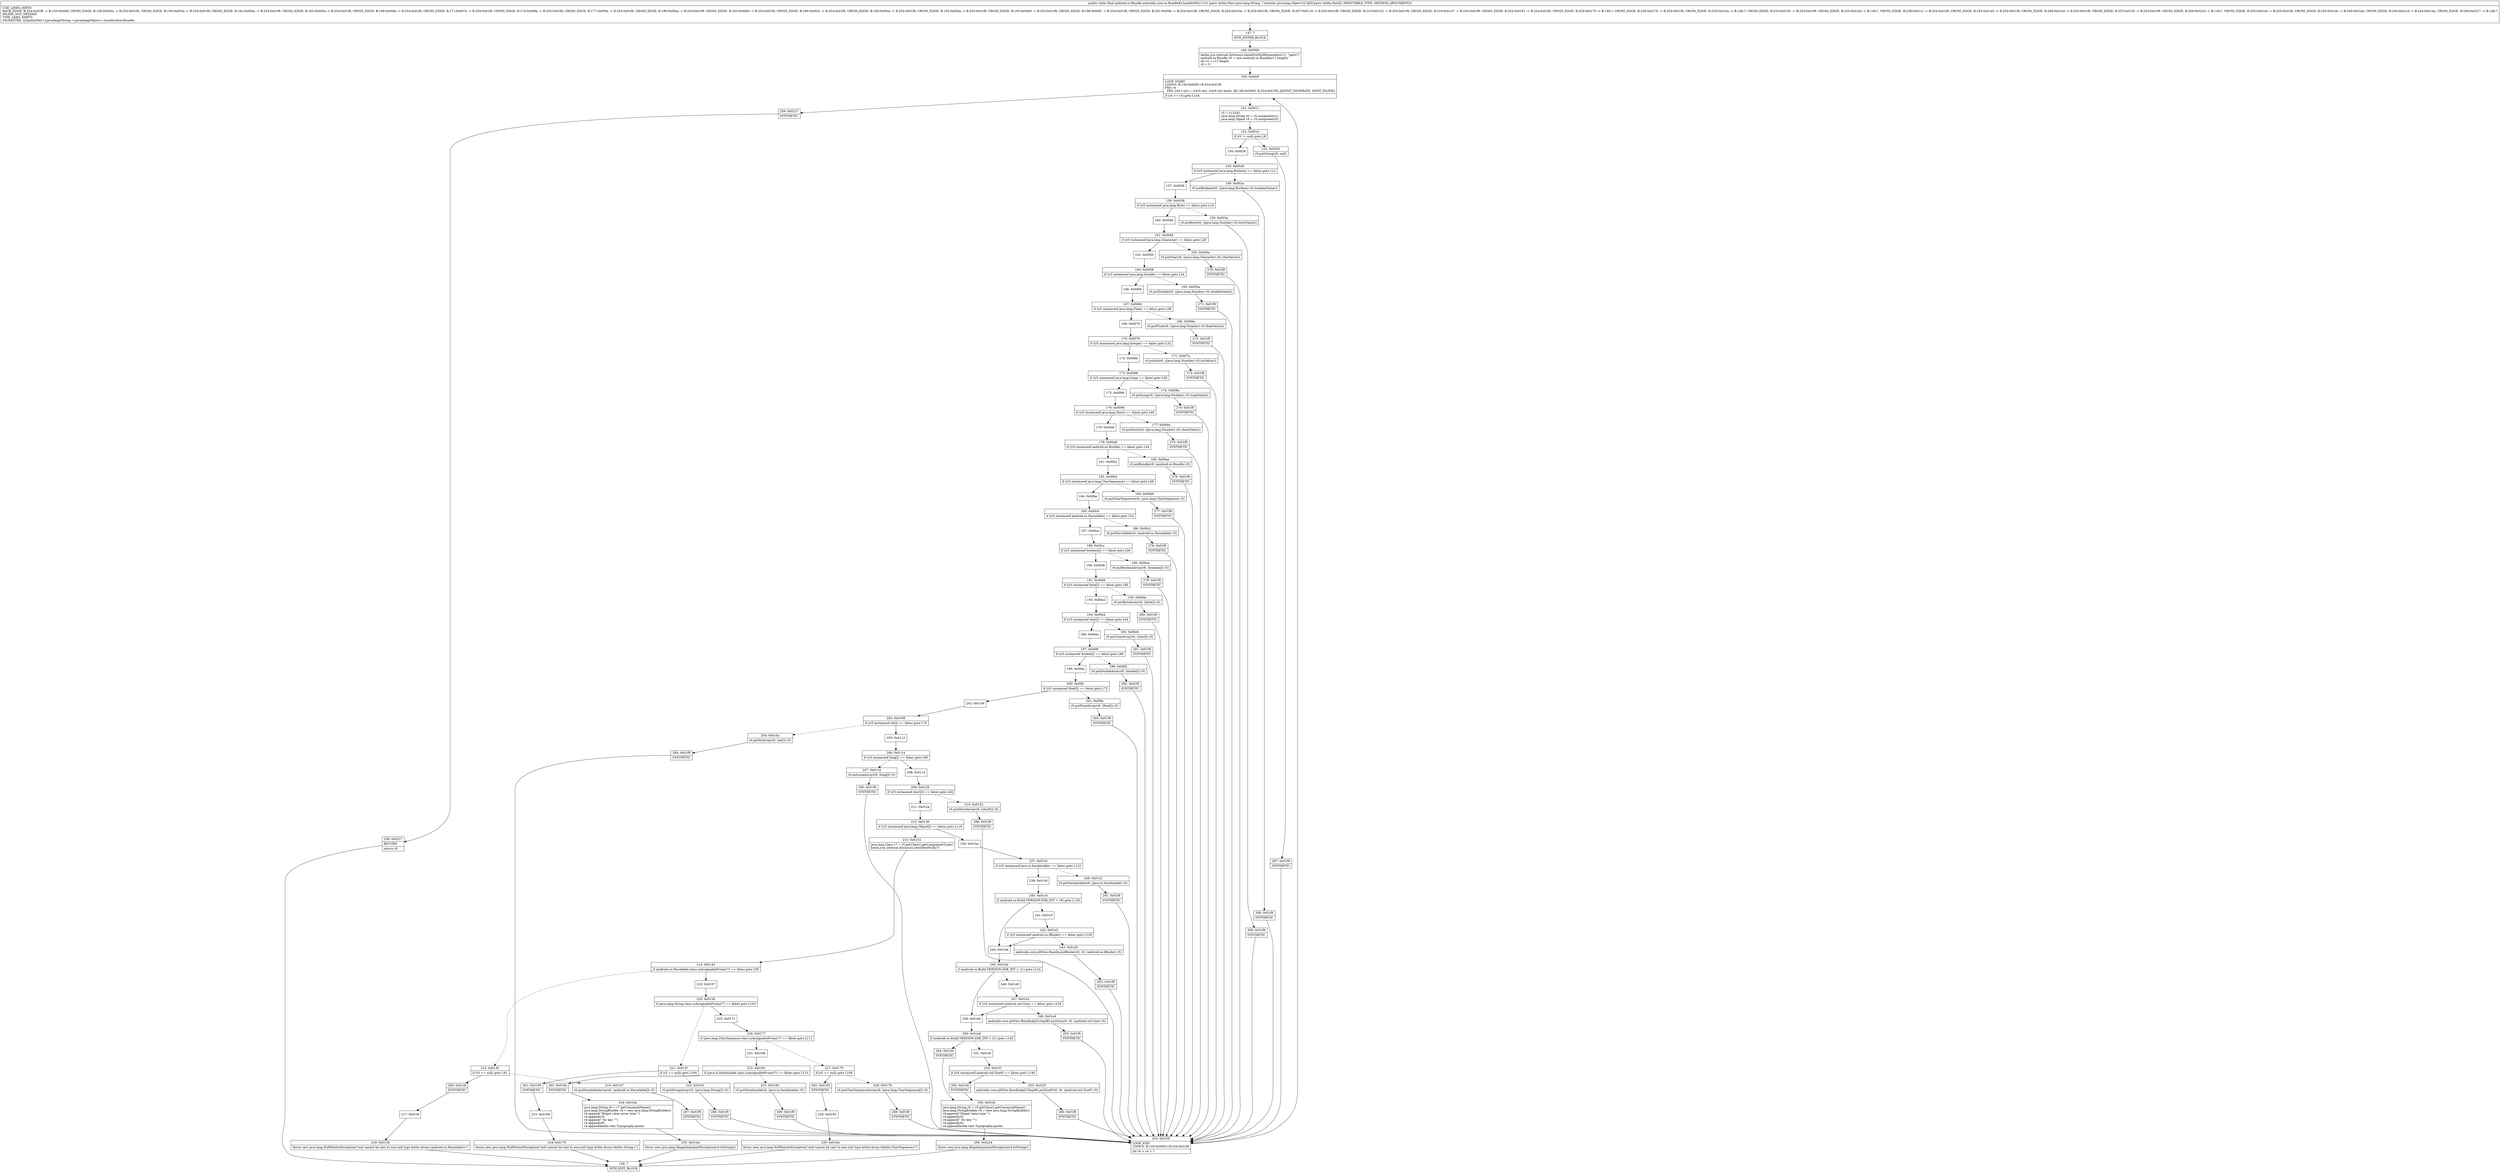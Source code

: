 digraph "CFG forandroidx.core.os.BundleKt.bundleOf([Lkotlin\/Pair;)Landroid\/os\/Bundle;" {
Node_147 [shape=record,label="{147\:\ ?|MTH_ENTER_BLOCK\l}"];
Node_149 [shape=record,label="{149\:\ 0x0000|kotlin.jvm.internal.Intrinsics.checkNotNullParameter(r11, \"pairs\")\landroid.os.Bundle r0 = new android.os.Bundle(r11.length)\lint r3 = r11.length\lr4 = 0\l}"];
Node_150 [shape=record,label="{150\:\ 0x000f|LOOP_START\lLOOP:0: B:150:0x000f\-\>B:254:0x01f9\lPHI: r4 \l  PHI: (r4v1 int) = (r4v0 int), (r4v6 int) binds: [B:149:0x0000, B:254:0x01f9] A[DONT_GENERATE, DONT_INLINE]\l|if (r4 \>= r3) goto L144\l}"];
Node_151 [shape=record,label="{151\:\ 0x0011|r5 = r11[r4]\ljava.lang.String r6 = r5.component1()\ljava.lang.Object r5 = r5.component2()\l}"];
Node_152 [shape=record,label="{152\:\ 0x001e|if (r5 != null) goto L8\l}"];
Node_153 [shape=record,label="{153\:\ 0x0020|r0.putString(r6, null)\l}"];
Node_267 [shape=record,label="{267\:\ 0x01f9|SYNTHETIC\l}"];
Node_254 [shape=record,label="{254\:\ 0x01f9|LOOP_END\lLOOP:0: B:150:0x000f\-\>B:254:0x01f9\l|int r4 = r4 + 1\l}"];
Node_154 [shape=record,label="{154\:\ 0x0026}"];
Node_155 [shape=record,label="{155\:\ 0x0028|if ((r5 instanceof java.lang.Boolean) == false) goto L12\l}"];
Node_156 [shape=record,label="{156\:\ 0x002a|r0.putBoolean(r6, ((java.lang.Boolean) r5).booleanValue())\l}"];
Node_268 [shape=record,label="{268\:\ 0x01f9|SYNTHETIC\l}"];
Node_157 [shape=record,label="{157\:\ 0x0036}"];
Node_158 [shape=record,label="{158\:\ 0x0038|if ((r5 instanceof java.lang.Byte) == false) goto L16\l}"];
Node_159 [shape=record,label="{159\:\ 0x003a|r0.putByte(r6, ((java.lang.Number) r5).byteValue())\l}"];
Node_269 [shape=record,label="{269\:\ 0x01f9|SYNTHETIC\l}"];
Node_160 [shape=record,label="{160\:\ 0x0046}"];
Node_161 [shape=record,label="{161\:\ 0x0048|if ((r5 instanceof java.lang.Character) == false) goto L20\l}"];
Node_162 [shape=record,label="{162\:\ 0x004a|r0.putChar(r6, ((java.lang.Character) r5).charValue())\l}"];
Node_270 [shape=record,label="{270\:\ 0x01f9|SYNTHETIC\l}"];
Node_163 [shape=record,label="{163\:\ 0x0056}"];
Node_164 [shape=record,label="{164\:\ 0x0058|if ((r5 instanceof java.lang.Double) == false) goto L24\l}"];
Node_165 [shape=record,label="{165\:\ 0x005a|r0.putDouble(r6, ((java.lang.Number) r5).doubleValue())\l}"];
Node_271 [shape=record,label="{271\:\ 0x01f9|SYNTHETIC\l}"];
Node_166 [shape=record,label="{166\:\ 0x0066}"];
Node_167 [shape=record,label="{167\:\ 0x0068|if ((r5 instanceof java.lang.Float) == false) goto L28\l}"];
Node_168 [shape=record,label="{168\:\ 0x006a|r0.putFloat(r6, ((java.lang.Number) r5).floatValue())\l}"];
Node_272 [shape=record,label="{272\:\ 0x01f9|SYNTHETIC\l}"];
Node_169 [shape=record,label="{169\:\ 0x0076}"];
Node_170 [shape=record,label="{170\:\ 0x0078|if ((r5 instanceof java.lang.Integer) == false) goto L32\l}"];
Node_171 [shape=record,label="{171\:\ 0x007a|r0.putInt(r6, ((java.lang.Number) r5).intValue())\l}"];
Node_273 [shape=record,label="{273\:\ 0x01f9|SYNTHETIC\l}"];
Node_172 [shape=record,label="{172\:\ 0x0086}"];
Node_173 [shape=record,label="{173\:\ 0x0088|if ((r5 instanceof java.lang.Long) == false) goto L36\l}"];
Node_174 [shape=record,label="{174\:\ 0x008a|r0.putLong(r6, ((java.lang.Number) r5).longValue())\l}"];
Node_274 [shape=record,label="{274\:\ 0x01f9|SYNTHETIC\l}"];
Node_175 [shape=record,label="{175\:\ 0x0096}"];
Node_176 [shape=record,label="{176\:\ 0x0098|if ((r5 instanceof java.lang.Short) == false) goto L40\l}"];
Node_177 [shape=record,label="{177\:\ 0x009a|r0.putShort(r6, ((java.lang.Number) r5).shortValue())\l}"];
Node_275 [shape=record,label="{275\:\ 0x01f9|SYNTHETIC\l}"];
Node_178 [shape=record,label="{178\:\ 0x00a6}"];
Node_179 [shape=record,label="{179\:\ 0x00a8|if ((r5 instanceof android.os.Bundle) == false) goto L44\l}"];
Node_180 [shape=record,label="{180\:\ 0x00aa|r0.putBundle(r6, (android.os.Bundle) r5)\l}"];
Node_276 [shape=record,label="{276\:\ 0x01f9|SYNTHETIC\l}"];
Node_181 [shape=record,label="{181\:\ 0x00b2}"];
Node_182 [shape=record,label="{182\:\ 0x00b4|if ((r5 instanceof java.lang.CharSequence) == false) goto L48\l}"];
Node_183 [shape=record,label="{183\:\ 0x00b6|r0.putCharSequence(r6, (java.lang.CharSequence) r5)\l}"];
Node_277 [shape=record,label="{277\:\ 0x01f9|SYNTHETIC\l}"];
Node_184 [shape=record,label="{184\:\ 0x00be}"];
Node_185 [shape=record,label="{185\:\ 0x00c0|if ((r5 instanceof android.os.Parcelable) == false) goto L52\l}"];
Node_186 [shape=record,label="{186\:\ 0x00c2|r0.putParcelable(r6, (android.os.Parcelable) r5)\l}"];
Node_278 [shape=record,label="{278\:\ 0x01f9|SYNTHETIC\l}"];
Node_187 [shape=record,label="{187\:\ 0x00ca}"];
Node_188 [shape=record,label="{188\:\ 0x00cc|if ((r5 instanceof boolean[]) == false) goto L56\l}"];
Node_189 [shape=record,label="{189\:\ 0x00ce|r0.putBooleanArray(r6, (boolean[]) r5)\l}"];
Node_279 [shape=record,label="{279\:\ 0x01f9|SYNTHETIC\l}"];
Node_190 [shape=record,label="{190\:\ 0x00d6}"];
Node_191 [shape=record,label="{191\:\ 0x00d8|if ((r5 instanceof byte[]) == false) goto L60\l}"];
Node_192 [shape=record,label="{192\:\ 0x00da|r0.putByteArray(r6, (byte[]) r5)\l}"];
Node_280 [shape=record,label="{280\:\ 0x01f9|SYNTHETIC\l}"];
Node_193 [shape=record,label="{193\:\ 0x00e2}"];
Node_194 [shape=record,label="{194\:\ 0x00e4|if ((r5 instanceof char[]) == false) goto L64\l}"];
Node_195 [shape=record,label="{195\:\ 0x00e6|r0.putCharArray(r6, (char[]) r5)\l}"];
Node_281 [shape=record,label="{281\:\ 0x01f9|SYNTHETIC\l}"];
Node_196 [shape=record,label="{196\:\ 0x00ee}"];
Node_197 [shape=record,label="{197\:\ 0x00f0|if ((r5 instanceof double[]) == false) goto L68\l}"];
Node_198 [shape=record,label="{198\:\ 0x00f2|r0.putDoubleArray(r6, (double[]) r5)\l}"];
Node_282 [shape=record,label="{282\:\ 0x01f9|SYNTHETIC\l}"];
Node_199 [shape=record,label="{199\:\ 0x00fa}"];
Node_200 [shape=record,label="{200\:\ 0x00fc|if ((r5 instanceof float[]) == false) goto L72\l}"];
Node_201 [shape=record,label="{201\:\ 0x00fe|r0.putFloatArray(r6, (float[]) r5)\l}"];
Node_283 [shape=record,label="{283\:\ 0x01f9|SYNTHETIC\l}"];
Node_202 [shape=record,label="{202\:\ 0x0106}"];
Node_203 [shape=record,label="{203\:\ 0x0108|if ((r5 instanceof int[]) == false) goto L76\l}"];
Node_204 [shape=record,label="{204\:\ 0x010a|r0.putIntArray(r6, (int[]) r5)\l}"];
Node_284 [shape=record,label="{284\:\ 0x01f9|SYNTHETIC\l}"];
Node_205 [shape=record,label="{205\:\ 0x0112}"];
Node_206 [shape=record,label="{206\:\ 0x0114|if ((r5 instanceof long[]) == false) goto L80\l}"];
Node_207 [shape=record,label="{207\:\ 0x0116|r0.putLongArray(r6, (long[]) r5)\l}"];
Node_285 [shape=record,label="{285\:\ 0x01f9|SYNTHETIC\l}"];
Node_208 [shape=record,label="{208\:\ 0x011e}"];
Node_209 [shape=record,label="{209\:\ 0x0120|if ((r5 instanceof short[]) == false) goto L84\l}"];
Node_210 [shape=record,label="{210\:\ 0x0122|r0.putShortArray(r6, (short[]) r5)\l}"];
Node_286 [shape=record,label="{286\:\ 0x01f9|SYNTHETIC\l}"];
Node_211 [shape=record,label="{211\:\ 0x012a}"];
Node_212 [shape=record,label="{212\:\ 0x0130|if ((r5 instanceof java.lang.Object[]) == false) goto L118\l}"];
Node_213 [shape=record,label="{213\:\ 0x0132|java.lang.Class r7 = r5.getClass().getComponentType()\lkotlin.jvm.internal.Intrinsics.checkNotNull(r7)\l}"];
Node_214 [shape=record,label="{214\:\ 0x0143|if (android.os.Parcelable.class.isAssignableFrom(r7) == false) goto L95\l}"];
Node_215 [shape=record,label="{215\:\ 0x0145|if (r5 == null) goto L91\l}"];
Node_216 [shape=record,label="{216\:\ 0x0147|r0.putParcelableArray(r6, (android.os.Parcelable[]) r5)\l}"];
Node_287 [shape=record,label="{287\:\ 0x01f9|SYNTHETIC\l}"];
Node_260 [shape=record,label="{260\:\ 0x014f|SYNTHETIC\l}"];
Node_217 [shape=record,label="{217\:\ 0x014f}"];
Node_218 [shape=record,label="{218\:\ 0x0156|throw new java.lang.NullPointerException(\"null cannot be cast to non\-null type kotlin.Array\<android.os.Parcelable\>\")\l}"];
Node_148 [shape=record,label="{148\:\ ?|MTH_EXIT_BLOCK\l}"];
Node_219 [shape=record,label="{219\:\ 0x0157}"];
Node_220 [shape=record,label="{220\:\ 0x015d|if (java.lang.String.class.isAssignableFrom(r7) == false) goto L103\l}"];
Node_221 [shape=record,label="{221\:\ 0x015f|if (r5 == null) goto L100\l}"];
Node_222 [shape=record,label="{222\:\ 0x0161|r0.putStringArray(r6, (java.lang.String[]) r5)\l}"];
Node_288 [shape=record,label="{288\:\ 0x01f9|SYNTHETIC\l}"];
Node_261 [shape=record,label="{261\:\ 0x0169|SYNTHETIC\l}"];
Node_223 [shape=record,label="{223\:\ 0x0169}"];
Node_224 [shape=record,label="{224\:\ 0x0170|throw new java.lang.NullPointerException(\"null cannot be cast to non\-null type kotlin.Array\<kotlin.String\>\")\l}"];
Node_225 [shape=record,label="{225\:\ 0x0171}"];
Node_226 [shape=record,label="{226\:\ 0x0177|if (java.lang.CharSequence.class.isAssignableFrom(r7) == false) goto L111\l}"];
Node_227 [shape=record,label="{227\:\ 0x0179|if (r5 == null) goto L108\l}"];
Node_228 [shape=record,label="{228\:\ 0x017b|r0.putCharSequenceArray(r6, (java.lang.CharSequence[]) r5)\l}"];
Node_289 [shape=record,label="{289\:\ 0x01f9|SYNTHETIC\l}"];
Node_262 [shape=record,label="{262\:\ 0x0183|SYNTHETIC\l}"];
Node_229 [shape=record,label="{229\:\ 0x0183}"];
Node_230 [shape=record,label="{230\:\ 0x018a|throw new java.lang.NullPointerException(\"null cannot be cast to non\-null type kotlin.Array\<kotlin.CharSequence\>\")\l}"];
Node_231 [shape=record,label="{231\:\ 0x018b}"];
Node_232 [shape=record,label="{232\:\ 0x0191|if (java.io.Serializable.class.isAssignableFrom(r7) == false) goto L115\l}"];
Node_233 [shape=record,label="{233\:\ 0x0193|r0.putSerializable(r6, (java.io.Serializable) r5)\l}"];
Node_290 [shape=record,label="{290\:\ 0x01f9|SYNTHETIC\l}"];
Node_263 [shape=record,label="{263\:\ 0x019a|SYNTHETIC\l}"];
Node_234 [shape=record,label="{234\:\ 0x019a|java.lang.String r0 = r7.getCanonicalName()\ljava.lang.StringBuilder r4 = new java.lang.StringBuilder()\lr4.append(\"Illegal value array type \")\lr4.append(r0)\lr4.append(\" for key \"\")\lr4.append(r6)\lr4.append(kotlin.text.Typography.quote)\l}"];
Node_235 [shape=record,label="{235\:\ 0x01bd|throw new java.lang.IllegalArgumentException(r4.toString())\l}"];
Node_236 [shape=record,label="{236\:\ 0x01be}"];
Node_237 [shape=record,label="{237\:\ 0x01c0|if ((r5 instanceof java.io.Serializable) == false) goto L122\l}"];
Node_238 [shape=record,label="{238\:\ 0x01c2|r0.putSerializable(r6, (java.io.Serializable) r5)\l}"];
Node_291 [shape=record,label="{291\:\ 0x01f9|SYNTHETIC\l}"];
Node_239 [shape=record,label="{239\:\ 0x01c9}"];
Node_240 [shape=record,label="{240\:\ 0x01cd|if (android.os.Build.VERSION.SDK_INT \< 18) goto L128\l}"];
Node_241 [shape=record,label="{241\:\ 0x01cf}"];
Node_242 [shape=record,label="{242\:\ 0x01d1|if ((r5 instanceof android.os.IBinder) == false) goto L128\l}"];
Node_243 [shape=record,label="{243\:\ 0x01d3|androidx.core.p003os.Bundle.putBinder(r0, r6, (android.os.IBinder) r5)\l}"];
Node_292 [shape=record,label="{292\:\ 0x01f9|SYNTHETIC\l}"];
Node_244 [shape=record,label="{244\:\ 0x01da}"];
Node_245 [shape=record,label="{245\:\ 0x01de|if (android.os.Build.VERSION.SDK_INT \< 21) goto L134\l}"];
Node_246 [shape=record,label="{246\:\ 0x01e0}"];
Node_247 [shape=record,label="{247\:\ 0x01e2|if ((r5 instanceof android.util.Size) == false) goto L134\l}"];
Node_248 [shape=record,label="{248\:\ 0x01e4|androidx.core.p003os.BundleApi21ImplKt.putSize(r0, r6, (android.util.Size) r5)\l}"];
Node_293 [shape=record,label="{293\:\ 0x01f9|SYNTHETIC\l}"];
Node_249 [shape=record,label="{249\:\ 0x01eb}"];
Node_250 [shape=record,label="{250\:\ 0x01ed|if (android.os.Build.VERSION.SDK_INT \< 21) goto L143\l}"];
Node_251 [shape=record,label="{251\:\ 0x01ef}"];
Node_252 [shape=record,label="{252\:\ 0x01f1|if ((r5 instanceof android.util.SizeF) == false) goto L140\l}"];
Node_253 [shape=record,label="{253\:\ 0x01f3|androidx.core.p003os.BundleApi21ImplKt.putSizeF(r0, r6, (android.util.SizeF) r5)\l}"];
Node_266 [shape=record,label="{266\:\ 0x01f9|SYNTHETIC\l}"];
Node_265 [shape=record,label="{265\:\ 0x01fd|SYNTHETIC\l}"];
Node_255 [shape=record,label="{255\:\ 0x01fd|java.lang.String r0 = r5.getClass().getCanonicalName()\ljava.lang.StringBuilder r4 = new java.lang.StringBuilder()\lr4.append(\"Illegal value type \")\lr4.append(r0)\lr4.append(\" for key \"\")\lr4.append(r6)\lr4.append(kotlin.text.Typography.quote)\l}"];
Node_256 [shape=record,label="{256\:\ 0x0224|throw new java.lang.IllegalArgumentException(r4.toString())\l}"];
Node_264 [shape=record,label="{264\:\ 0x01fd|SYNTHETIC\l}"];
Node_259 [shape=record,label="{259\:\ 0x0227|SYNTHETIC\l}"];
Node_258 [shape=record,label="{258\:\ 0x0227|RETURN\l|return r0\l}"];
MethodNode[shape=record,label="{public static final android.os.Bundle androidx.core.os.BundleKt.bundleOf((r11v0 'pairs' kotlin.Pair\<java.lang.String, ? extends java.lang.Object\>[] A[D('pairs' kotlin.Pair[]), IMMUTABLE_TYPE, METHOD_ARGUMENT]))  | USE_LINES_HINTS\lBACK_EDGE: B:254:0x01f9 \-\> B:150:0x000f, CROSS_EDGE: B:156:0x002a \-\> B:254:0x01f9, CROSS_EDGE: B:159:0x003a \-\> B:254:0x01f9, CROSS_EDGE: B:162:0x004a \-\> B:254:0x01f9, CROSS_EDGE: B:165:0x005a \-\> B:254:0x01f9, CROSS_EDGE: B:168:0x006a \-\> B:254:0x01f9, CROSS_EDGE: B:171:0x007a \-\> B:254:0x01f9, CROSS_EDGE: B:174:0x008a \-\> B:254:0x01f9, CROSS_EDGE: B:177:0x009a \-\> B:254:0x01f9, CROSS_EDGE: B:180:0x00aa \-\> B:254:0x01f9, CROSS_EDGE: B:183:0x00b6 \-\> B:254:0x01f9, CROSS_EDGE: B:186:0x00c2 \-\> B:254:0x01f9, CROSS_EDGE: B:189:0x00ce \-\> B:254:0x01f9, CROSS_EDGE: B:192:0x00da \-\> B:254:0x01f9, CROSS_EDGE: B:195:0x00e6 \-\> B:254:0x01f9, CROSS_EDGE: B:198:0x00f2 \-\> B:254:0x01f9, CROSS_EDGE: B:201:0x00fe \-\> B:254:0x01f9, CROSS_EDGE: B:204:0x010a \-\> B:254:0x01f9, CROSS_EDGE: B:207:0x0116 \-\> B:254:0x01f9, CROSS_EDGE: B:210:0x0122 \-\> B:254:0x01f9, CROSS_EDGE: B:216:0x0147 \-\> B:254:0x01f9, CROSS_EDGE: B:222:0x0161 \-\> B:254:0x01f9, CROSS_EDGE: B:224:0x0170 \-\> B:148:?, CROSS_EDGE: B:228:0x017b \-\> B:254:0x01f9, CROSS_EDGE: B:230:0x018a \-\> B:148:?, CROSS_EDGE: B:233:0x0193 \-\> B:254:0x01f9, CROSS_EDGE: B:235:0x01bd \-\> B:148:?, CROSS_EDGE: B:238:0x01c2 \-\> B:254:0x01f9, CROSS_EDGE: B:243:0x01d3 \-\> B:254:0x01f9, CROSS_EDGE: B:248:0x01e4 \-\> B:254:0x01f9, CROSS_EDGE: B:253:0x01f3 \-\> B:254:0x01f9, CROSS_EDGE: B:256:0x0224 \-\> B:148:?, CROSS_EDGE: B:250:0x01ed \-\> B:255:0x01fd, CROSS_EDGE: B:245:0x01de \-\> B:249:0x01eb, CROSS_EDGE: B:240:0x01cd \-\> B:244:0x01da, CROSS_EDGE: B:258:0x0227 \-\> B:148:?\lINLINE_NOT_NEEDED\lTYPE_VARS: EMPTY\lSIGNATURE: ([Lkotlin\/Pair\<Ljava\/lang\/String;+Ljava\/lang\/Object;\>;)Landroid\/os\/Bundle;\l}"];
MethodNode -> Node_147;Node_147 -> Node_149;
Node_149 -> Node_150;
Node_150 -> Node_151[style=dashed];
Node_150 -> Node_259;
Node_151 -> Node_152;
Node_152 -> Node_153[style=dashed];
Node_152 -> Node_154;
Node_153 -> Node_267;
Node_267 -> Node_254;
Node_254 -> Node_150;
Node_154 -> Node_155;
Node_155 -> Node_156[style=dashed];
Node_155 -> Node_157;
Node_156 -> Node_268;
Node_268 -> Node_254;
Node_157 -> Node_158;
Node_158 -> Node_159[style=dashed];
Node_158 -> Node_160;
Node_159 -> Node_269;
Node_269 -> Node_254;
Node_160 -> Node_161;
Node_161 -> Node_162[style=dashed];
Node_161 -> Node_163;
Node_162 -> Node_270;
Node_270 -> Node_254;
Node_163 -> Node_164;
Node_164 -> Node_165[style=dashed];
Node_164 -> Node_166;
Node_165 -> Node_271;
Node_271 -> Node_254;
Node_166 -> Node_167;
Node_167 -> Node_168[style=dashed];
Node_167 -> Node_169;
Node_168 -> Node_272;
Node_272 -> Node_254;
Node_169 -> Node_170;
Node_170 -> Node_171[style=dashed];
Node_170 -> Node_172;
Node_171 -> Node_273;
Node_273 -> Node_254;
Node_172 -> Node_173;
Node_173 -> Node_174[style=dashed];
Node_173 -> Node_175;
Node_174 -> Node_274;
Node_274 -> Node_254;
Node_175 -> Node_176;
Node_176 -> Node_177[style=dashed];
Node_176 -> Node_178;
Node_177 -> Node_275;
Node_275 -> Node_254;
Node_178 -> Node_179;
Node_179 -> Node_180[style=dashed];
Node_179 -> Node_181;
Node_180 -> Node_276;
Node_276 -> Node_254;
Node_181 -> Node_182;
Node_182 -> Node_183[style=dashed];
Node_182 -> Node_184;
Node_183 -> Node_277;
Node_277 -> Node_254;
Node_184 -> Node_185;
Node_185 -> Node_186[style=dashed];
Node_185 -> Node_187;
Node_186 -> Node_278;
Node_278 -> Node_254;
Node_187 -> Node_188;
Node_188 -> Node_189[style=dashed];
Node_188 -> Node_190;
Node_189 -> Node_279;
Node_279 -> Node_254;
Node_190 -> Node_191;
Node_191 -> Node_192[style=dashed];
Node_191 -> Node_193;
Node_192 -> Node_280;
Node_280 -> Node_254;
Node_193 -> Node_194;
Node_194 -> Node_195[style=dashed];
Node_194 -> Node_196;
Node_195 -> Node_281;
Node_281 -> Node_254;
Node_196 -> Node_197;
Node_197 -> Node_198[style=dashed];
Node_197 -> Node_199;
Node_198 -> Node_282;
Node_282 -> Node_254;
Node_199 -> Node_200;
Node_200 -> Node_201[style=dashed];
Node_200 -> Node_202;
Node_201 -> Node_283;
Node_283 -> Node_254;
Node_202 -> Node_203;
Node_203 -> Node_204[style=dashed];
Node_203 -> Node_205;
Node_204 -> Node_284;
Node_284 -> Node_254;
Node_205 -> Node_206;
Node_206 -> Node_207[style=dashed];
Node_206 -> Node_208;
Node_207 -> Node_285;
Node_285 -> Node_254;
Node_208 -> Node_209;
Node_209 -> Node_210[style=dashed];
Node_209 -> Node_211;
Node_210 -> Node_286;
Node_286 -> Node_254;
Node_211 -> Node_212;
Node_212 -> Node_213[style=dashed];
Node_212 -> Node_236;
Node_213 -> Node_214;
Node_214 -> Node_215[style=dashed];
Node_214 -> Node_219;
Node_215 -> Node_216[style=dashed];
Node_215 -> Node_260;
Node_216 -> Node_287;
Node_287 -> Node_254;
Node_260 -> Node_217;
Node_217 -> Node_218;
Node_218 -> Node_148;
Node_219 -> Node_220;
Node_220 -> Node_221[style=dashed];
Node_220 -> Node_225;
Node_221 -> Node_222[style=dashed];
Node_221 -> Node_261;
Node_222 -> Node_288;
Node_288 -> Node_254;
Node_261 -> Node_223;
Node_223 -> Node_224;
Node_224 -> Node_148;
Node_225 -> Node_226;
Node_226 -> Node_227[style=dashed];
Node_226 -> Node_231;
Node_227 -> Node_228[style=dashed];
Node_227 -> Node_262;
Node_228 -> Node_289;
Node_289 -> Node_254;
Node_262 -> Node_229;
Node_229 -> Node_230;
Node_230 -> Node_148;
Node_231 -> Node_232;
Node_232 -> Node_233[style=dashed];
Node_232 -> Node_263;
Node_233 -> Node_290;
Node_290 -> Node_254;
Node_263 -> Node_234;
Node_234 -> Node_235;
Node_235 -> Node_148;
Node_236 -> Node_237;
Node_237 -> Node_238[style=dashed];
Node_237 -> Node_239;
Node_238 -> Node_291;
Node_291 -> Node_254;
Node_239 -> Node_240;
Node_240 -> Node_241[style=dashed];
Node_240 -> Node_244;
Node_241 -> Node_242;
Node_242 -> Node_243[style=dashed];
Node_242 -> Node_244;
Node_243 -> Node_292;
Node_292 -> Node_254;
Node_244 -> Node_245;
Node_245 -> Node_246[style=dashed];
Node_245 -> Node_249;
Node_246 -> Node_247;
Node_247 -> Node_248[style=dashed];
Node_247 -> Node_249;
Node_248 -> Node_293;
Node_293 -> Node_254;
Node_249 -> Node_250;
Node_250 -> Node_251[style=dashed];
Node_250 -> Node_264;
Node_251 -> Node_252;
Node_252 -> Node_253[style=dashed];
Node_252 -> Node_265;
Node_253 -> Node_266;
Node_266 -> Node_254;
Node_265 -> Node_255;
Node_255 -> Node_256;
Node_256 -> Node_148;
Node_264 -> Node_255;
Node_259 -> Node_258;
Node_258 -> Node_148;
}

